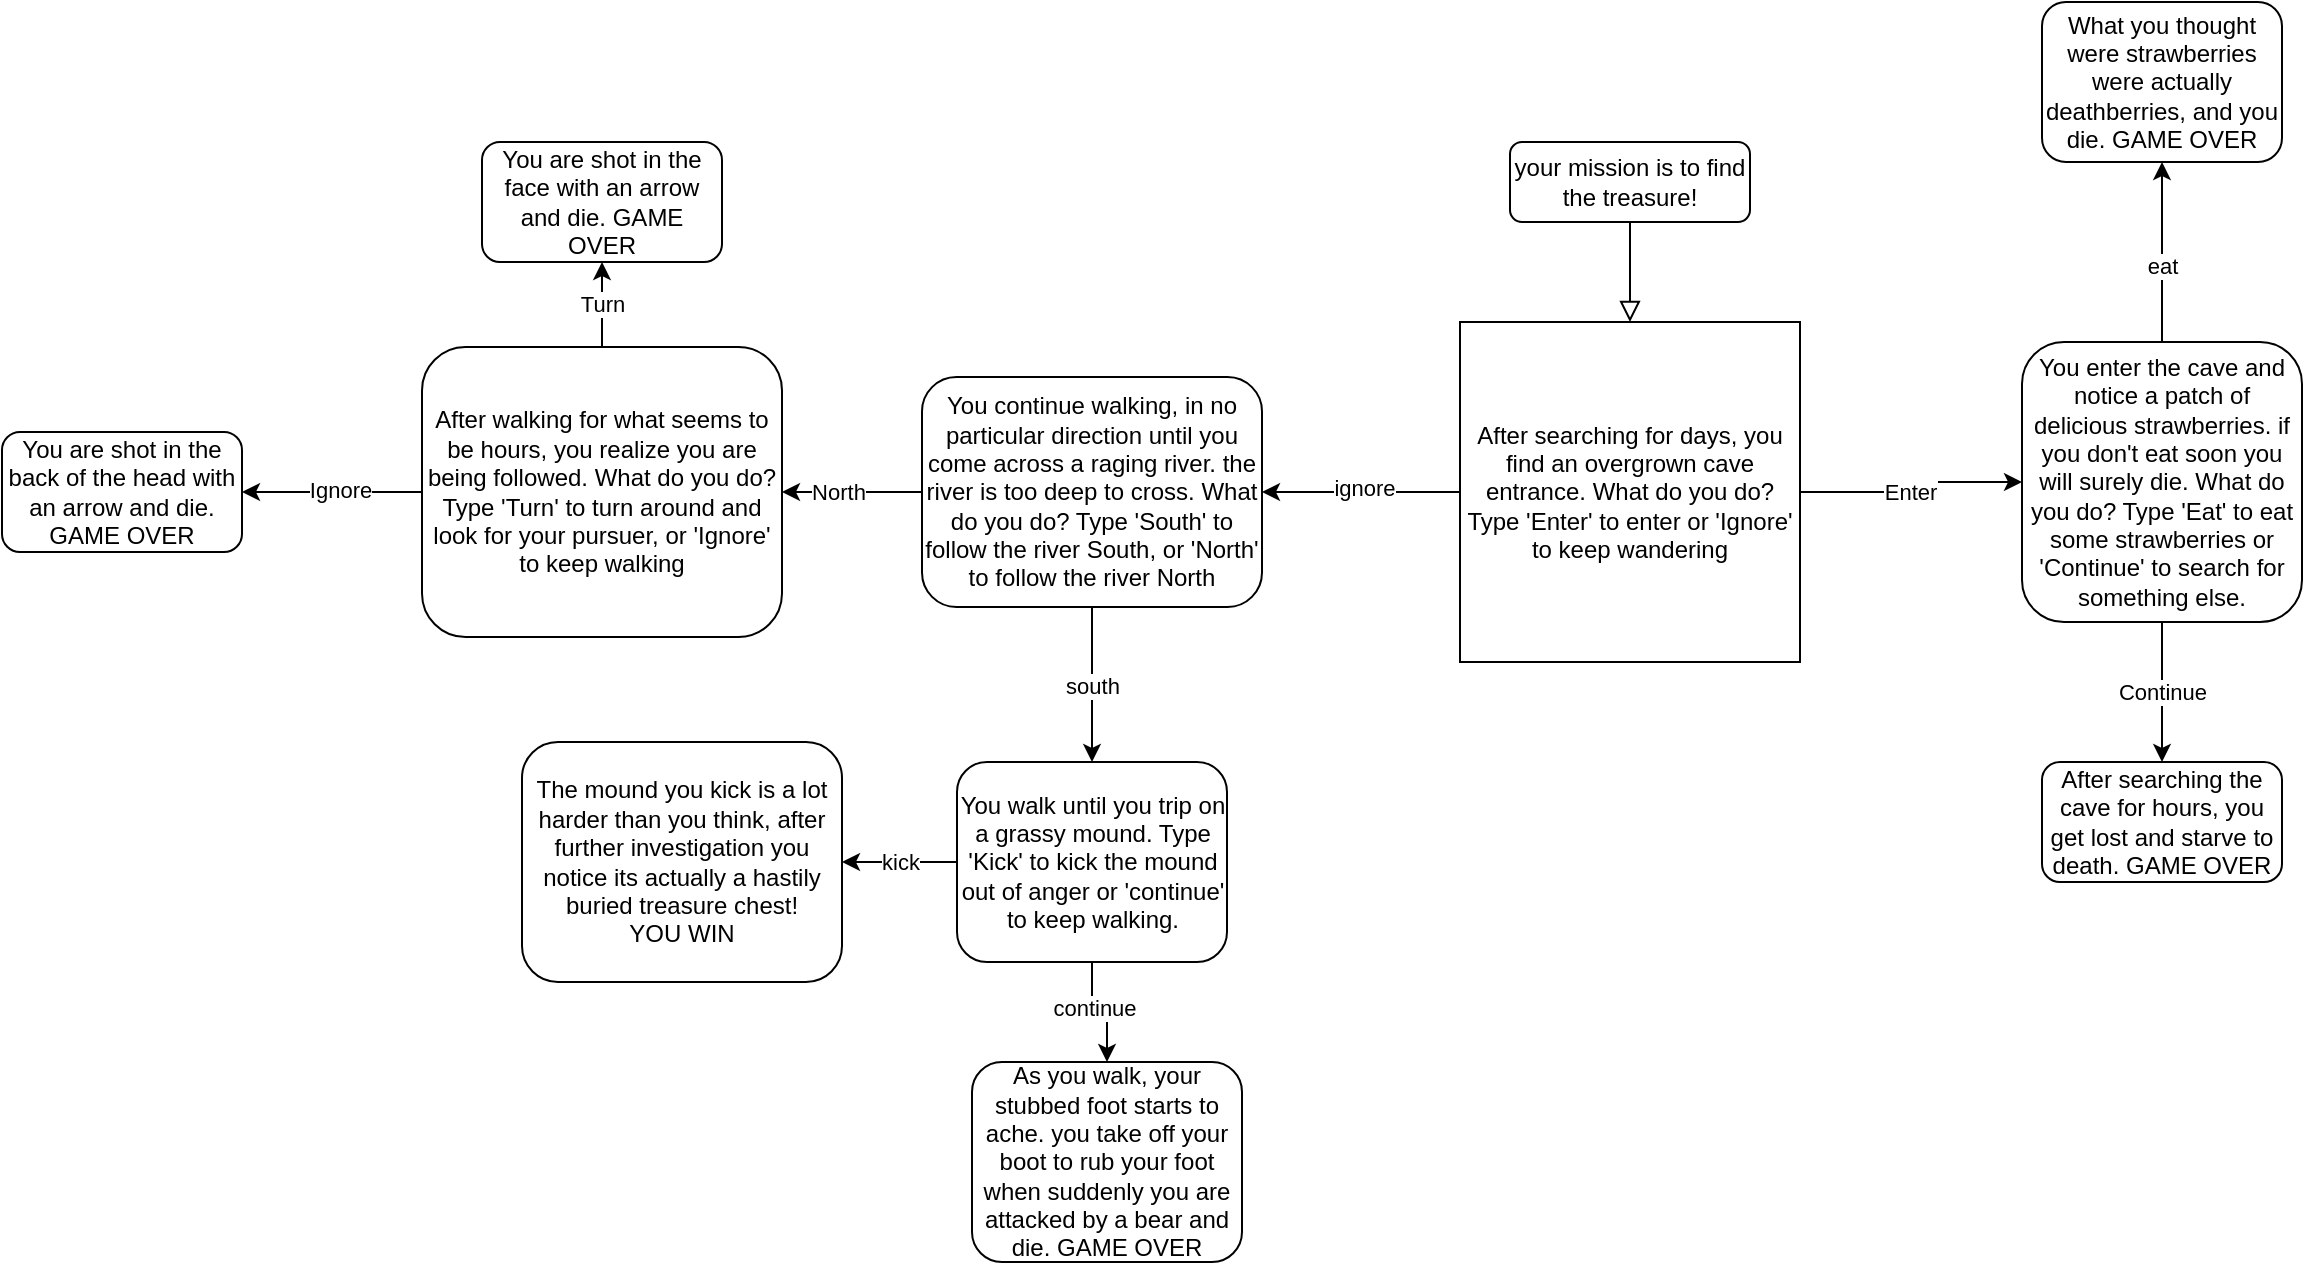<mxfile version="13.9.7" type="github">
  <diagram id="C5RBs43oDa-KdzZeNtuy" name="Page-1">
    <mxGraphModel dx="1756" dy="2290" grid="1" gridSize="10" guides="1" tooltips="1" connect="1" arrows="1" fold="1" page="1" pageScale="1" pageWidth="827" pageHeight="1169" math="0" shadow="0">
      <root>
        <mxCell id="WIyWlLk6GJQsqaUBKTNV-0" />
        <mxCell id="WIyWlLk6GJQsqaUBKTNV-1" parent="WIyWlLk6GJQsqaUBKTNV-0" />
        <mxCell id="WIyWlLk6GJQsqaUBKTNV-2" value="" style="rounded=0;html=1;jettySize=auto;orthogonalLoop=1;fontSize=11;endArrow=block;endFill=0;endSize=8;strokeWidth=1;shadow=0;labelBackgroundColor=none;edgeStyle=orthogonalEdgeStyle;entryX=0.5;entryY=0;entryDx=0;entryDy=0;" parent="WIyWlLk6GJQsqaUBKTNV-1" source="WIyWlLk6GJQsqaUBKTNV-3" target="wsGwZlvwTopMuStwnYJX-1" edge="1">
          <mxGeometry relative="1" as="geometry">
            <mxPoint x="414.5" y="80" as="targetPoint" />
          </mxGeometry>
        </mxCell>
        <mxCell id="WIyWlLk6GJQsqaUBKTNV-3" value="your mission is to find the treasure!" style="rounded=1;whiteSpace=wrap;html=1;fontSize=12;glass=0;strokeWidth=1;shadow=0;" parent="WIyWlLk6GJQsqaUBKTNV-1" vertex="1">
          <mxGeometry x="354" y="10" width="120" height="40" as="geometry" />
        </mxCell>
        <mxCell id="wsGwZlvwTopMuStwnYJX-37" style="edgeStyle=orthogonalEdgeStyle;rounded=0;orthogonalLoop=1;jettySize=auto;html=1;exitX=0.5;exitY=0;exitDx=0;exitDy=0;" edge="1" parent="WIyWlLk6GJQsqaUBKTNV-1" source="WIyWlLk6GJQsqaUBKTNV-7" target="wsGwZlvwTopMuStwnYJX-36">
          <mxGeometry relative="1" as="geometry" />
        </mxCell>
        <mxCell id="wsGwZlvwTopMuStwnYJX-38" value="eat" style="edgeLabel;html=1;align=center;verticalAlign=middle;resizable=0;points=[];" vertex="1" connectable="0" parent="wsGwZlvwTopMuStwnYJX-37">
          <mxGeometry x="-0.145" relative="1" as="geometry">
            <mxPoint as="offset" />
          </mxGeometry>
        </mxCell>
        <mxCell id="wsGwZlvwTopMuStwnYJX-40" value="Continue" style="edgeStyle=orthogonalEdgeStyle;rounded=0;orthogonalLoop=1;jettySize=auto;html=1;exitX=0.5;exitY=1;exitDx=0;exitDy=0;" edge="1" parent="WIyWlLk6GJQsqaUBKTNV-1" source="WIyWlLk6GJQsqaUBKTNV-7" target="wsGwZlvwTopMuStwnYJX-39">
          <mxGeometry relative="1" as="geometry" />
        </mxCell>
        <mxCell id="WIyWlLk6GJQsqaUBKTNV-7" value="You enter the cave and notice a patch of delicious strawberries. if you don&#39;t eat soon you will surely die. What do you do? Type &#39;Eat&#39; to eat some strawberries or &#39;Continue&#39; to search for something else." style="rounded=1;whiteSpace=wrap;html=1;fontSize=12;glass=0;strokeWidth=1;shadow=0;" parent="WIyWlLk6GJQsqaUBKTNV-1" vertex="1">
          <mxGeometry x="610" y="110" width="140" height="140" as="geometry" />
        </mxCell>
        <mxCell id="wsGwZlvwTopMuStwnYJX-31" style="edgeStyle=orthogonalEdgeStyle;rounded=0;orthogonalLoop=1;jettySize=auto;html=1;exitX=0;exitY=0.5;exitDx=0;exitDy=0;entryX=1;entryY=0.5;entryDx=0;entryDy=0;" edge="1" parent="WIyWlLk6GJQsqaUBKTNV-1" source="wsGwZlvwTopMuStwnYJX-0" target="wsGwZlvwTopMuStwnYJX-18">
          <mxGeometry relative="1" as="geometry" />
        </mxCell>
        <mxCell id="wsGwZlvwTopMuStwnYJX-32" value="North" style="edgeLabel;html=1;align=center;verticalAlign=middle;resizable=0;points=[];" vertex="1" connectable="0" parent="wsGwZlvwTopMuStwnYJX-31">
          <mxGeometry x="0.233" relative="1" as="geometry">
            <mxPoint x="1" as="offset" />
          </mxGeometry>
        </mxCell>
        <mxCell id="wsGwZlvwTopMuStwnYJX-34" value="south" style="edgeStyle=orthogonalEdgeStyle;rounded=0;orthogonalLoop=1;jettySize=auto;html=1;exitX=0.5;exitY=1;exitDx=0;exitDy=0;entryX=0.5;entryY=0;entryDx=0;entryDy=0;" edge="1" parent="WIyWlLk6GJQsqaUBKTNV-1" source="wsGwZlvwTopMuStwnYJX-0" target="wsGwZlvwTopMuStwnYJX-25">
          <mxGeometry relative="1" as="geometry" />
        </mxCell>
        <mxCell id="wsGwZlvwTopMuStwnYJX-0" value="You continue walking, in no particular direction until you come across a raging river. the river is too deep to cross. What do you do? Type &#39;South&#39; to follow the river South, or &#39;North&#39; to follow the river North" style="rounded=1;whiteSpace=wrap;html=1;" vertex="1" parent="WIyWlLk6GJQsqaUBKTNV-1">
          <mxGeometry x="60" y="127.5" width="170" height="115" as="geometry" />
        </mxCell>
        <mxCell id="wsGwZlvwTopMuStwnYJX-9" style="edgeStyle=orthogonalEdgeStyle;rounded=0;orthogonalLoop=1;jettySize=auto;html=1;" edge="1" parent="WIyWlLk6GJQsqaUBKTNV-1" source="wsGwZlvwTopMuStwnYJX-1" target="wsGwZlvwTopMuStwnYJX-0">
          <mxGeometry relative="1" as="geometry" />
        </mxCell>
        <mxCell id="wsGwZlvwTopMuStwnYJX-10" value="ignore" style="edgeLabel;html=1;align=center;verticalAlign=middle;resizable=0;points=[];" vertex="1" connectable="0" parent="wsGwZlvwTopMuStwnYJX-9">
          <mxGeometry x="-0.023" y="-2" relative="1" as="geometry">
            <mxPoint as="offset" />
          </mxGeometry>
        </mxCell>
        <mxCell id="wsGwZlvwTopMuStwnYJX-13" style="edgeStyle=orthogonalEdgeStyle;rounded=0;orthogonalLoop=1;jettySize=auto;html=1;entryX=0;entryY=0.5;entryDx=0;entryDy=0;" edge="1" parent="WIyWlLk6GJQsqaUBKTNV-1" source="wsGwZlvwTopMuStwnYJX-1" target="WIyWlLk6GJQsqaUBKTNV-7">
          <mxGeometry relative="1" as="geometry" />
        </mxCell>
        <mxCell id="wsGwZlvwTopMuStwnYJX-14" value="Enter" style="edgeLabel;html=1;align=center;verticalAlign=middle;resizable=0;points=[];" vertex="1" connectable="0" parent="wsGwZlvwTopMuStwnYJX-13">
          <mxGeometry x="-0.045" y="1" relative="1" as="geometry">
            <mxPoint as="offset" />
          </mxGeometry>
        </mxCell>
        <mxCell id="wsGwZlvwTopMuStwnYJX-1" value="&lt;span&gt;After searching for days, you find an overgrown cave entrance. What do you do? Type &#39;Enter&#39; to enter or &#39;Ignore&#39; to keep wandering&lt;/span&gt;" style="whiteSpace=wrap;html=1;aspect=fixed;" vertex="1" parent="WIyWlLk6GJQsqaUBKTNV-1">
          <mxGeometry x="329" y="100" width="170" height="170" as="geometry" />
        </mxCell>
        <mxCell id="wsGwZlvwTopMuStwnYJX-19" value="Turn" style="edgeStyle=orthogonalEdgeStyle;rounded=0;orthogonalLoop=1;jettySize=auto;html=1;exitX=0.5;exitY=0;exitDx=0;exitDy=0;" edge="1" parent="WIyWlLk6GJQsqaUBKTNV-1" source="wsGwZlvwTopMuStwnYJX-18" target="wsGwZlvwTopMuStwnYJX-20">
          <mxGeometry relative="1" as="geometry">
            <mxPoint x="-100" y="70" as="targetPoint" />
          </mxGeometry>
        </mxCell>
        <mxCell id="wsGwZlvwTopMuStwnYJX-21" style="edgeStyle=orthogonalEdgeStyle;rounded=0;orthogonalLoop=1;jettySize=auto;html=1;exitX=0;exitY=0.5;exitDx=0;exitDy=0;" edge="1" parent="WIyWlLk6GJQsqaUBKTNV-1" source="wsGwZlvwTopMuStwnYJX-18">
          <mxGeometry relative="1" as="geometry">
            <mxPoint x="-280" y="185" as="targetPoint" />
          </mxGeometry>
        </mxCell>
        <mxCell id="wsGwZlvwTopMuStwnYJX-23" value="Ignore" style="edgeLabel;html=1;align=center;verticalAlign=middle;resizable=0;points=[];" vertex="1" connectable="0" parent="wsGwZlvwTopMuStwnYJX-21">
          <mxGeometry x="-0.089" y="-1" relative="1" as="geometry">
            <mxPoint as="offset" />
          </mxGeometry>
        </mxCell>
        <mxCell id="wsGwZlvwTopMuStwnYJX-18" value="After walking for what seems to be hours, you realize you are being followed. What do you do? Type &#39;Turn&#39; to turn around and look for your pursuer, or &#39;Ignore&#39; to keep walking" style="rounded=1;whiteSpace=wrap;html=1;" vertex="1" parent="WIyWlLk6GJQsqaUBKTNV-1">
          <mxGeometry x="-190" y="112.5" width="180" height="145" as="geometry" />
        </mxCell>
        <mxCell id="wsGwZlvwTopMuStwnYJX-20" value="You are shot in the face with an arrow and die. GAME OVER" style="rounded=1;whiteSpace=wrap;html=1;" vertex="1" parent="WIyWlLk6GJQsqaUBKTNV-1">
          <mxGeometry x="-160" y="10" width="120" height="60" as="geometry" />
        </mxCell>
        <mxCell id="wsGwZlvwTopMuStwnYJX-22" value="You are shot in the back of the head with an arrow and die. GAME OVER" style="rounded=1;whiteSpace=wrap;html=1;" vertex="1" parent="WIyWlLk6GJQsqaUBKTNV-1">
          <mxGeometry x="-400" y="155" width="120" height="60" as="geometry" />
        </mxCell>
        <mxCell id="wsGwZlvwTopMuStwnYJX-27" value="kick" style="edgeStyle=orthogonalEdgeStyle;rounded=0;orthogonalLoop=1;jettySize=auto;html=1;exitX=0;exitY=0.5;exitDx=0;exitDy=0;entryX=1;entryY=0.5;entryDx=0;entryDy=0;" edge="1" parent="WIyWlLk6GJQsqaUBKTNV-1" source="wsGwZlvwTopMuStwnYJX-25" target="wsGwZlvwTopMuStwnYJX-28">
          <mxGeometry relative="1" as="geometry">
            <mxPoint x="20" y="350" as="targetPoint" />
          </mxGeometry>
        </mxCell>
        <mxCell id="wsGwZlvwTopMuStwnYJX-30" style="edgeStyle=orthogonalEdgeStyle;rounded=0;orthogonalLoop=1;jettySize=auto;html=1;exitX=0.5;exitY=1;exitDx=0;exitDy=0;" edge="1" parent="WIyWlLk6GJQsqaUBKTNV-1" source="wsGwZlvwTopMuStwnYJX-25" target="wsGwZlvwTopMuStwnYJX-29">
          <mxGeometry relative="1" as="geometry" />
        </mxCell>
        <mxCell id="wsGwZlvwTopMuStwnYJX-35" value="continue" style="edgeLabel;html=1;align=center;verticalAlign=middle;resizable=0;points=[];" vertex="1" connectable="0" parent="wsGwZlvwTopMuStwnYJX-30">
          <mxGeometry x="-0.2" y="1" relative="1" as="geometry">
            <mxPoint as="offset" />
          </mxGeometry>
        </mxCell>
        <mxCell id="wsGwZlvwTopMuStwnYJX-25" value="You walk until you trip on a grassy mound. Type &#39;Kick&#39; to kick the mound out of anger or &#39;continue&#39; to keep walking." style="rounded=1;whiteSpace=wrap;html=1;" vertex="1" parent="WIyWlLk6GJQsqaUBKTNV-1">
          <mxGeometry x="77.5" y="320" width="135" height="100" as="geometry" />
        </mxCell>
        <mxCell id="wsGwZlvwTopMuStwnYJX-28" value="The mound you kick is a lot harder than you think, after further investigation you notice its actually a hastily buried treasure chest!&lt;br&gt;YOU WIN" style="rounded=1;whiteSpace=wrap;html=1;" vertex="1" parent="WIyWlLk6GJQsqaUBKTNV-1">
          <mxGeometry x="-140" y="310" width="160" height="120" as="geometry" />
        </mxCell>
        <mxCell id="wsGwZlvwTopMuStwnYJX-29" value="As you walk, your stubbed foot starts to ache. you take off your boot to rub your foot when suddenly you are attacked by a bear and die. GAME OVER" style="rounded=1;whiteSpace=wrap;html=1;" vertex="1" parent="WIyWlLk6GJQsqaUBKTNV-1">
          <mxGeometry x="85" y="470" width="135" height="100" as="geometry" />
        </mxCell>
        <mxCell id="wsGwZlvwTopMuStwnYJX-36" value="What you thought were strawberries were actually deathberries, and you die. GAME OVER" style="rounded=1;whiteSpace=wrap;html=1;" vertex="1" parent="WIyWlLk6GJQsqaUBKTNV-1">
          <mxGeometry x="620" y="-60" width="120" height="80" as="geometry" />
        </mxCell>
        <mxCell id="wsGwZlvwTopMuStwnYJX-39" value="After searching the cave for hours, you get lost and starve to death. GAME OVER" style="rounded=1;whiteSpace=wrap;html=1;" vertex="1" parent="WIyWlLk6GJQsqaUBKTNV-1">
          <mxGeometry x="620" y="320" width="120" height="60" as="geometry" />
        </mxCell>
      </root>
    </mxGraphModel>
  </diagram>
</mxfile>
